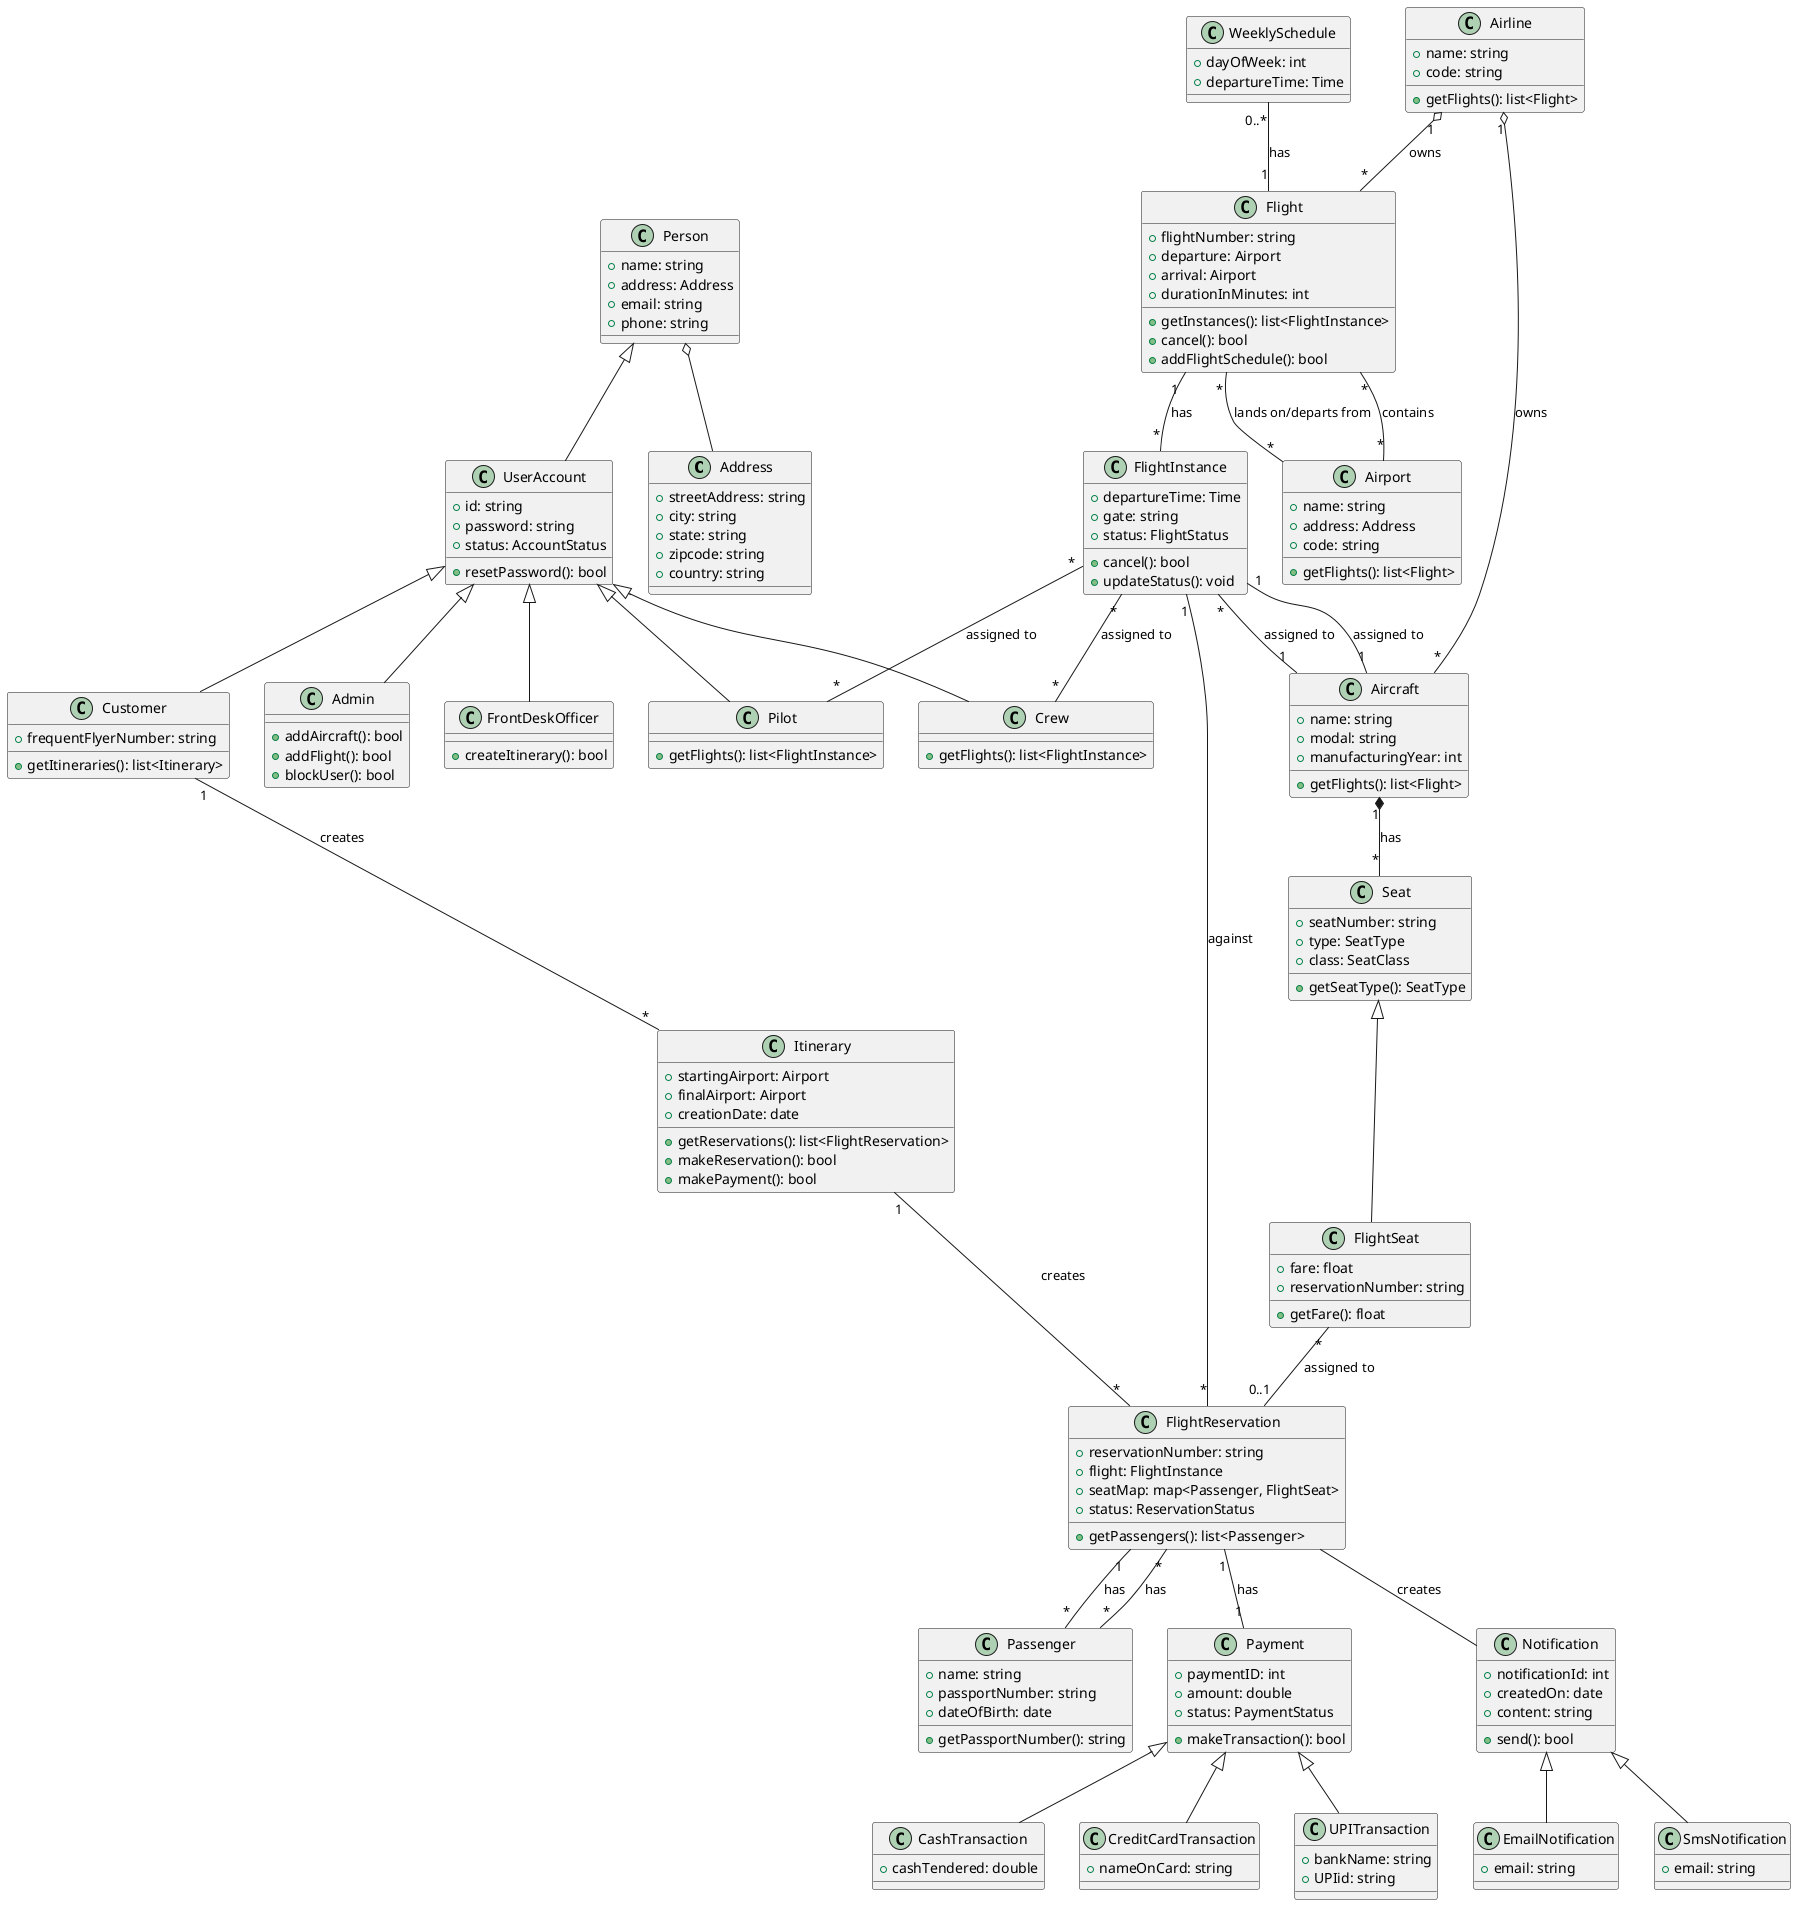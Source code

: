 @startuml



' Data Types
class Address {
  +streetAddress: string
  +city: string
  +state: string
  +zipcode: string
  +country: string
}

' Classes and relationships

class WeeklySchedule {
  +dayOfWeek: int
  +departureTime: Time
}
WeeklySchedule "0..*" -- "1" Flight : has


class Flight {
  +flightNumber: string
  +departure: Airport
  +arrival: Airport
  +durationInMinutes: int
  +getInstances(): list<FlightInstance>
  +cancel(): bool
  +addFlightSchedule(): bool
}
Flight "1" -- "*" FlightInstance : has
Flight "*" -- "*" Airport : "lands on/departs from"
Flight "*" -- "*" Airport : contains

class FlightInstance {
  +departureTime: Time
  +gate: string
  +status: FlightStatus
  +cancel(): bool
  +updateStatus(): void
}
FlightInstance "*" -- "*" Crew : assigned to
FlightInstance "*" -- "*" Pilot : assigned to
FlightInstance "*" -- "1" Aircraft : assigned to
FlightInstance "1" -- "*" FlightReservation : against

class Airline {
  +name: string
  +code: string
  +getFlights(): list<Flight>
}
Airline "1" o-- "*" Flight : owns
Airline "1" o-- "*" Aircraft : owns

class Aircraft {
  +name: string
  +modal: string
  +manufacturingYear: int
  +getFlights(): list<Flight>
}
Aircraft "1" -- "1" FlightInstance : assigned to
Aircraft "1" *-- "*" Seat : has

class Seat {
  +seatNumber: string
  +type: SeatType
  +class: SeatClass
  +getSeatType(): SeatType
}
Seat <|-- FlightSeat

class FlightSeat {
  +fare: float
  +reservationNumber: string
  +getFare(): float
}
FlightSeat "*" -- "0..1" FlightReservation : assigned to

class FlightReservation {
  +reservationNumber: string
  +flight: FlightInstance
  +seatMap: map<Passenger, FlightSeat>
  +status: ReservationStatus
  +getPassengers(): list<Passenger>
}
FlightReservation "1" -- "*" Passenger : has
FlightReservation "1" -- "1" Payment : has

class Payment {
  +paymentID: int
  +amount: double
  +status: PaymentStatus
  +makeTransaction(): bool
}
Payment <|-- CreditCardTransaction
Payment <|-- UPITransaction
Payment <|-- CashTransaction

class CreditCardTransaction {
  +nameOnCard: string
}
class UPITransaction {
  +bankName: string
  +UPIid: string
}
class CashTransaction {
  +cashTendered: double
}

class EmailNotification {
  +email: string
}

class SmsNotification {
  +email: string
}

class Notification {
  +notificationId: int
  +createdOn: date
  +content: string
  +send(): bool
}
Notification <|-- EmailNotification
Notification <|-- SmsNotification

class Airport {
  +name: string
  +address: Address
  +code: string
  +getFlights(): list<Flight>
}
class Person {
  +name: string
  +address: Address
  +email: string
  +phone: string
}

class UserAccount {
  +id: string
  +password: string
  +status: AccountStatus
  +resetPassword(): bool
}
Person <|-- UserAccount

UserAccount <|-- Admin
UserAccount <|-- Crew
UserAccount <|-- Pilot
UserAccount <|-- FrontDeskOfficer
UserAccount <|-- Customer

class Admin {
  +addAircraft(): bool
  +addFlight(): bool
  +blockUser(): bool
}

class Crew {
  +getFlights(): list<FlightInstance>
}

class Pilot {
  +getFlights(): list<FlightInstance>
}

class FrontDeskOfficer {
  +createItinerary(): bool
}

class Customer {
  +frequentFlyerNumber: string
  +getItineraries(): list<Itinerary>
}

class Itinerary {
  +startingAirport: Airport
  +finalAirport: Airport
  +creationDate: date
  +getReservations(): list<FlightReservation>
  +makeReservation(): bool
  +makePayment(): bool
}
Itinerary "1" -- "*" FlightReservation : creates
Customer "1" -- "*" Itinerary : creates

class Passenger {
  +name: string
  +passportNumber: string
  +dateOfBirth: date
  +getPassportNumber(): string
}
Passenger "*" -- "*" FlightReservation : has

Person o-- Address

FlightReservation -- Notification: creates

@enduml
